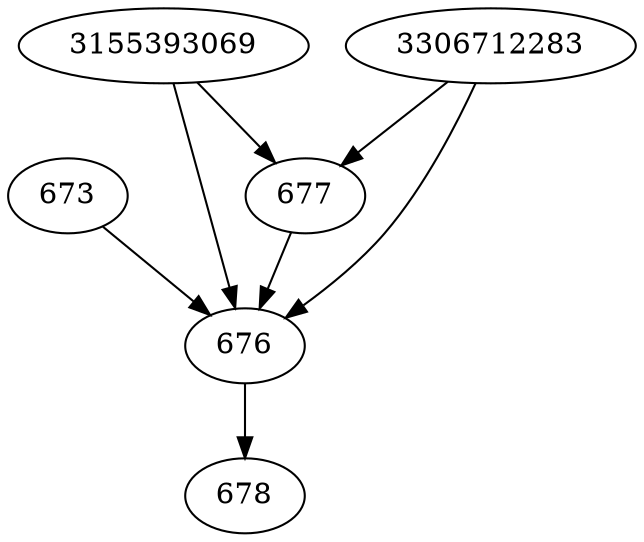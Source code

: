 strict digraph  {
673;
676;
677;
678;
3155393069;
3306712283;
673 -> 676;
676 -> 678;
677 -> 676;
3155393069 -> 676;
3155393069 -> 677;
3306712283 -> 676;
3306712283 -> 677;
}
